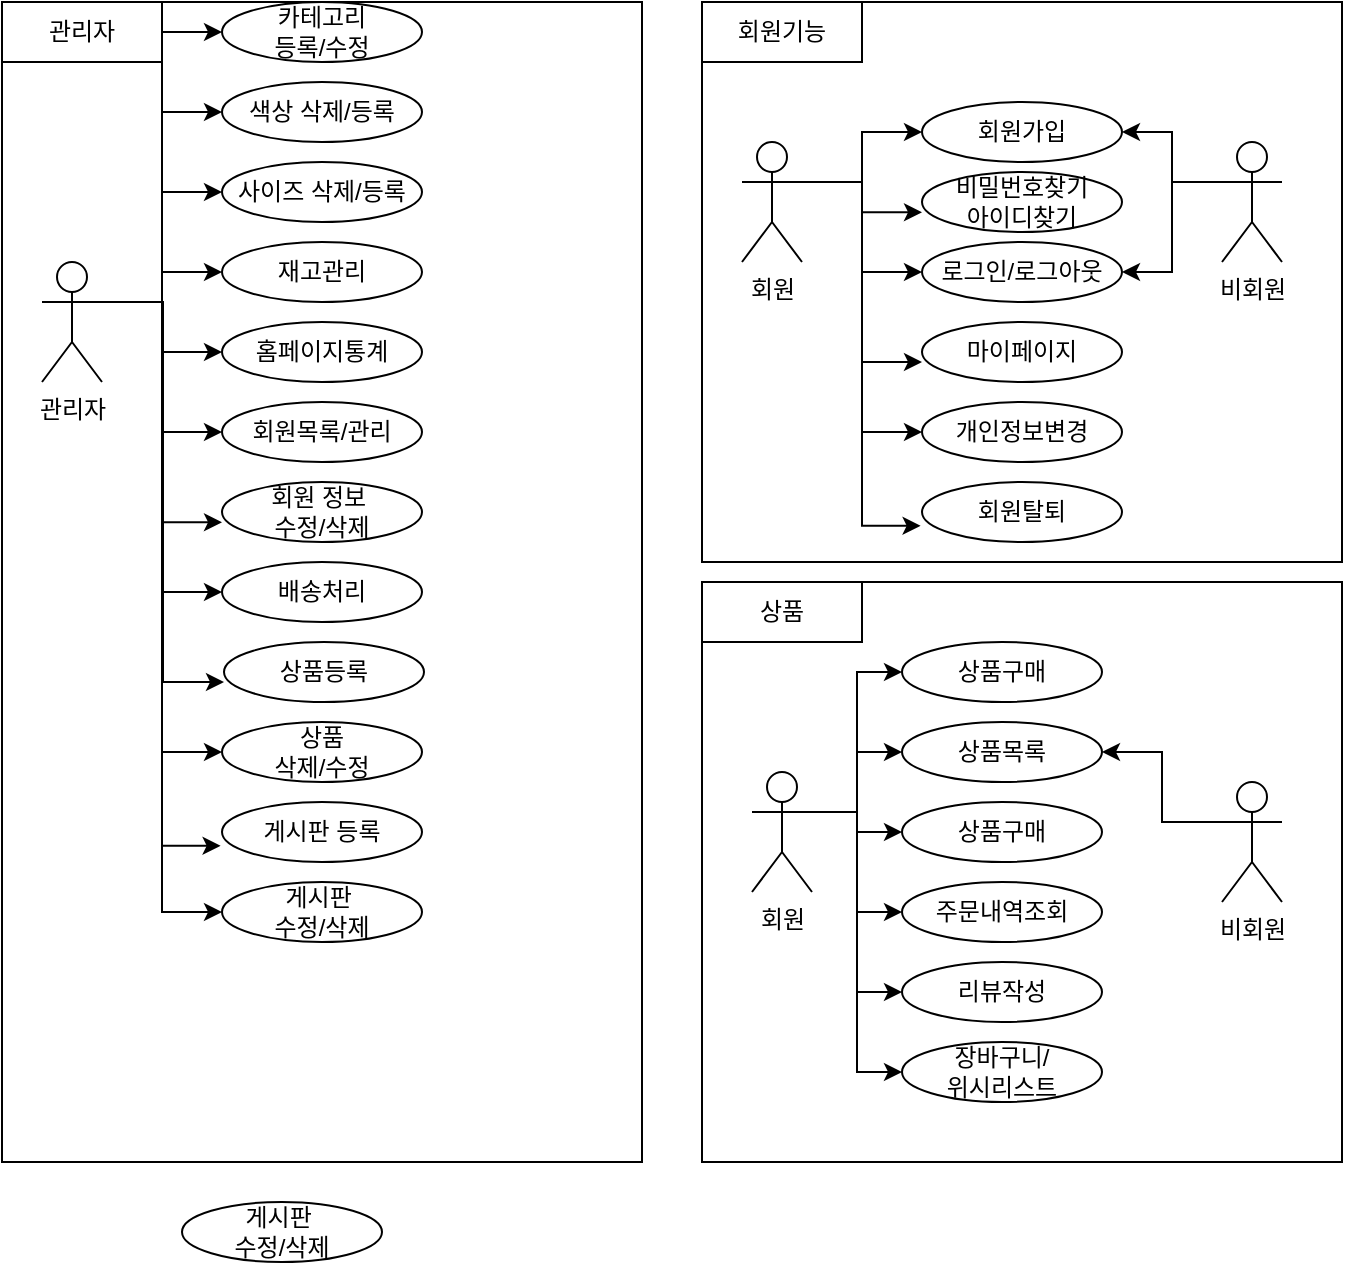 <mxfile version="15.7.3" type="github">
  <diagram id="vsWGDtyikbRDqJUN1txh" name="Page-1">
    <mxGraphModel dx="1147" dy="2974" grid="1" gridSize="10" guides="1" tooltips="1" connect="1" arrows="1" fold="1" page="1" pageScale="1" pageWidth="827" pageHeight="1169" math="0" shadow="0">
      <root>
        <mxCell id="0" />
        <mxCell id="1" parent="0" />
        <mxCell id="zvOVA_19NKyjhbdjS4DR-78" value="" style="rounded=0;whiteSpace=wrap;html=1;" vertex="1" parent="1">
          <mxGeometry x="470" y="-1090" width="320" height="290" as="geometry" />
        </mxCell>
        <mxCell id="zvOVA_19NKyjhbdjS4DR-76" value="" style="rounded=0;whiteSpace=wrap;html=1;" vertex="1" parent="1">
          <mxGeometry x="470" y="-1380" width="320" height="280" as="geometry" />
        </mxCell>
        <mxCell id="zvOVA_19NKyjhbdjS4DR-67" style="edgeStyle=orthogonalEdgeStyle;rounded=0;orthogonalLoop=1;jettySize=auto;html=1;exitX=1;exitY=0.333;exitDx=0;exitDy=0;exitPerimeter=0;entryX=0;entryY=0.5;entryDx=0;entryDy=0;" edge="1" parent="1" source="zvOVA_19NKyjhbdjS4DR-40" target="zvOVA_19NKyjhbdjS4DR-62">
          <mxGeometry relative="1" as="geometry" />
        </mxCell>
        <mxCell id="zvOVA_19NKyjhbdjS4DR-68" style="edgeStyle=orthogonalEdgeStyle;rounded=0;orthogonalLoop=1;jettySize=auto;html=1;exitX=1;exitY=0.333;exitDx=0;exitDy=0;exitPerimeter=0;entryX=0;entryY=0.671;entryDx=0;entryDy=0;entryPerimeter=0;" edge="1" parent="1" source="zvOVA_19NKyjhbdjS4DR-40" target="zvOVA_19NKyjhbdjS4DR-63">
          <mxGeometry relative="1" as="geometry" />
        </mxCell>
        <mxCell id="zvOVA_19NKyjhbdjS4DR-69" style="edgeStyle=orthogonalEdgeStyle;rounded=0;orthogonalLoop=1;jettySize=auto;html=1;exitX=1;exitY=0.333;exitDx=0;exitDy=0;exitPerimeter=0;entryX=0;entryY=0.5;entryDx=0;entryDy=0;" edge="1" parent="1" source="zvOVA_19NKyjhbdjS4DR-40" target="zvOVA_19NKyjhbdjS4DR-64">
          <mxGeometry relative="1" as="geometry">
            <Array as="points">
              <mxPoint x="550" y="-1290" />
              <mxPoint x="550" y="-1245" />
            </Array>
          </mxGeometry>
        </mxCell>
        <mxCell id="zvOVA_19NKyjhbdjS4DR-70" style="edgeStyle=orthogonalEdgeStyle;rounded=0;orthogonalLoop=1;jettySize=auto;html=1;exitX=1;exitY=0.333;exitDx=0;exitDy=0;exitPerimeter=0;entryX=0;entryY=0.667;entryDx=0;entryDy=0;entryPerimeter=0;" edge="1" parent="1" source="zvOVA_19NKyjhbdjS4DR-40" target="zvOVA_19NKyjhbdjS4DR-65">
          <mxGeometry relative="1" as="geometry" />
        </mxCell>
        <mxCell id="zvOVA_19NKyjhbdjS4DR-72" style="edgeStyle=orthogonalEdgeStyle;rounded=0;orthogonalLoop=1;jettySize=auto;html=1;exitX=1;exitY=0.333;exitDx=0;exitDy=0;exitPerimeter=0;entryX=0;entryY=0.5;entryDx=0;entryDy=0;" edge="1" parent="1" source="zvOVA_19NKyjhbdjS4DR-40" target="zvOVA_19NKyjhbdjS4DR-66">
          <mxGeometry relative="1" as="geometry" />
        </mxCell>
        <mxCell id="zvOVA_19NKyjhbdjS4DR-73" style="edgeStyle=orthogonalEdgeStyle;rounded=0;orthogonalLoop=1;jettySize=auto;html=1;exitX=1;exitY=0.333;exitDx=0;exitDy=0;exitPerimeter=0;entryX=-0.007;entryY=0.729;entryDx=0;entryDy=0;entryPerimeter=0;" edge="1" parent="1" source="zvOVA_19NKyjhbdjS4DR-40" target="zvOVA_19NKyjhbdjS4DR-61">
          <mxGeometry relative="1" as="geometry" />
        </mxCell>
        <mxCell id="zvOVA_19NKyjhbdjS4DR-40" value="회원&lt;br&gt;" style="shape=umlActor;verticalLabelPosition=bottom;verticalAlign=top;html=1;outlineConnect=0;" vertex="1" parent="1">
          <mxGeometry x="490" y="-1310" width="30" height="60" as="geometry" />
        </mxCell>
        <mxCell id="zvOVA_19NKyjhbdjS4DR-74" style="edgeStyle=orthogonalEdgeStyle;rounded=0;orthogonalLoop=1;jettySize=auto;html=1;exitX=0;exitY=0.333;exitDx=0;exitDy=0;exitPerimeter=0;entryX=1;entryY=0.5;entryDx=0;entryDy=0;" edge="1" parent="1" source="zvOVA_19NKyjhbdjS4DR-41" target="zvOVA_19NKyjhbdjS4DR-62">
          <mxGeometry relative="1" as="geometry" />
        </mxCell>
        <mxCell id="zvOVA_19NKyjhbdjS4DR-75" style="edgeStyle=orthogonalEdgeStyle;rounded=0;orthogonalLoop=1;jettySize=auto;html=1;exitX=0;exitY=0.333;exitDx=0;exitDy=0;exitPerimeter=0;entryX=1;entryY=0.5;entryDx=0;entryDy=0;" edge="1" parent="1" source="zvOVA_19NKyjhbdjS4DR-41" target="zvOVA_19NKyjhbdjS4DR-64">
          <mxGeometry relative="1" as="geometry" />
        </mxCell>
        <mxCell id="zvOVA_19NKyjhbdjS4DR-41" value="비회원" style="shape=umlActor;verticalLabelPosition=bottom;verticalAlign=top;html=1;outlineConnect=0;" vertex="1" parent="1">
          <mxGeometry x="730" y="-1310" width="30" height="60" as="geometry" />
        </mxCell>
        <mxCell id="zvOVA_19NKyjhbdjS4DR-61" value="회원탈퇴" style="ellipse;whiteSpace=wrap;html=1;" vertex="1" parent="1">
          <mxGeometry x="580" y="-1140" width="100" height="30" as="geometry" />
        </mxCell>
        <mxCell id="zvOVA_19NKyjhbdjS4DR-62" value="회원가입" style="ellipse;whiteSpace=wrap;html=1;" vertex="1" parent="1">
          <mxGeometry x="580" y="-1330" width="100" height="30" as="geometry" />
        </mxCell>
        <mxCell id="zvOVA_19NKyjhbdjS4DR-63" value="비밀번호찾기&lt;br&gt;아이디찾기" style="ellipse;whiteSpace=wrap;html=1;" vertex="1" parent="1">
          <mxGeometry x="580" y="-1295" width="100" height="30" as="geometry" />
        </mxCell>
        <mxCell id="zvOVA_19NKyjhbdjS4DR-64" value="로그인/로그아웃" style="ellipse;whiteSpace=wrap;html=1;" vertex="1" parent="1">
          <mxGeometry x="580" y="-1260" width="100" height="30" as="geometry" />
        </mxCell>
        <mxCell id="zvOVA_19NKyjhbdjS4DR-65" value="마이페이지" style="ellipse;whiteSpace=wrap;html=1;" vertex="1" parent="1">
          <mxGeometry x="580" y="-1220" width="100" height="30" as="geometry" />
        </mxCell>
        <mxCell id="zvOVA_19NKyjhbdjS4DR-66" value="개인정보변경" style="ellipse;whiteSpace=wrap;html=1;" vertex="1" parent="1">
          <mxGeometry x="580" y="-1180" width="100" height="30" as="geometry" />
        </mxCell>
        <mxCell id="zvOVA_19NKyjhbdjS4DR-77" value="회원기능" style="rounded=0;whiteSpace=wrap;html=1;" vertex="1" parent="1">
          <mxGeometry x="470" y="-1380" width="80" height="30" as="geometry" />
        </mxCell>
        <mxCell id="zvOVA_19NKyjhbdjS4DR-79" value="상품" style="rounded=0;whiteSpace=wrap;html=1;" vertex="1" parent="1">
          <mxGeometry x="470" y="-1090" width="80" height="30" as="geometry" />
        </mxCell>
        <mxCell id="zvOVA_19NKyjhbdjS4DR-88" style="edgeStyle=orthogonalEdgeStyle;rounded=0;orthogonalLoop=1;jettySize=auto;html=1;exitX=1;exitY=0.333;exitDx=0;exitDy=0;exitPerimeter=0;entryX=0;entryY=0.5;entryDx=0;entryDy=0;" edge="1" parent="1" source="zvOVA_19NKyjhbdjS4DR-80" target="zvOVA_19NKyjhbdjS4DR-82">
          <mxGeometry relative="1" as="geometry" />
        </mxCell>
        <mxCell id="zvOVA_19NKyjhbdjS4DR-89" style="edgeStyle=orthogonalEdgeStyle;rounded=0;orthogonalLoop=1;jettySize=auto;html=1;exitX=1;exitY=0.333;exitDx=0;exitDy=0;exitPerimeter=0;entryX=0;entryY=0.5;entryDx=0;entryDy=0;" edge="1" parent="1" source="zvOVA_19NKyjhbdjS4DR-80" target="zvOVA_19NKyjhbdjS4DR-83">
          <mxGeometry relative="1" as="geometry" />
        </mxCell>
        <mxCell id="zvOVA_19NKyjhbdjS4DR-90" style="edgeStyle=orthogonalEdgeStyle;rounded=0;orthogonalLoop=1;jettySize=auto;html=1;exitX=1;exitY=0.333;exitDx=0;exitDy=0;exitPerimeter=0;entryX=0;entryY=0.5;entryDx=0;entryDy=0;" edge="1" parent="1" source="zvOVA_19NKyjhbdjS4DR-80" target="zvOVA_19NKyjhbdjS4DR-85">
          <mxGeometry relative="1" as="geometry" />
        </mxCell>
        <mxCell id="zvOVA_19NKyjhbdjS4DR-91" style="edgeStyle=orthogonalEdgeStyle;rounded=0;orthogonalLoop=1;jettySize=auto;html=1;exitX=1;exitY=0.333;exitDx=0;exitDy=0;exitPerimeter=0;entryX=0;entryY=0.5;entryDx=0;entryDy=0;" edge="1" parent="1" source="zvOVA_19NKyjhbdjS4DR-80" target="zvOVA_19NKyjhbdjS4DR-86">
          <mxGeometry relative="1" as="geometry" />
        </mxCell>
        <mxCell id="zvOVA_19NKyjhbdjS4DR-92" style="edgeStyle=orthogonalEdgeStyle;rounded=0;orthogonalLoop=1;jettySize=auto;html=1;exitX=1;exitY=0.333;exitDx=0;exitDy=0;exitPerimeter=0;entryX=0;entryY=0.5;entryDx=0;entryDy=0;" edge="1" parent="1" source="zvOVA_19NKyjhbdjS4DR-80" target="zvOVA_19NKyjhbdjS4DR-84">
          <mxGeometry relative="1" as="geometry" />
        </mxCell>
        <mxCell id="zvOVA_19NKyjhbdjS4DR-95" style="edgeStyle=orthogonalEdgeStyle;rounded=0;orthogonalLoop=1;jettySize=auto;html=1;exitX=1;exitY=0.333;exitDx=0;exitDy=0;exitPerimeter=0;entryX=0;entryY=0.5;entryDx=0;entryDy=0;" edge="1" parent="1" source="zvOVA_19NKyjhbdjS4DR-80" target="zvOVA_19NKyjhbdjS4DR-94">
          <mxGeometry relative="1" as="geometry" />
        </mxCell>
        <mxCell id="zvOVA_19NKyjhbdjS4DR-80" value="회원&lt;br&gt;" style="shape=umlActor;verticalLabelPosition=bottom;verticalAlign=top;html=1;outlineConnect=0;" vertex="1" parent="1">
          <mxGeometry x="495" y="-995" width="30" height="60" as="geometry" />
        </mxCell>
        <mxCell id="zvOVA_19NKyjhbdjS4DR-93" style="edgeStyle=orthogonalEdgeStyle;rounded=0;orthogonalLoop=1;jettySize=auto;html=1;exitX=0;exitY=0.333;exitDx=0;exitDy=0;exitPerimeter=0;" edge="1" parent="1" source="zvOVA_19NKyjhbdjS4DR-81" target="zvOVA_19NKyjhbdjS4DR-83">
          <mxGeometry relative="1" as="geometry" />
        </mxCell>
        <mxCell id="zvOVA_19NKyjhbdjS4DR-81" value="비회원" style="shape=umlActor;verticalLabelPosition=bottom;verticalAlign=top;html=1;outlineConnect=0;" vertex="1" parent="1">
          <mxGeometry x="730" y="-990" width="30" height="60" as="geometry" />
        </mxCell>
        <mxCell id="zvOVA_19NKyjhbdjS4DR-82" value="상품구매" style="ellipse;whiteSpace=wrap;html=1;" vertex="1" parent="1">
          <mxGeometry x="570" y="-1060" width="100" height="30" as="geometry" />
        </mxCell>
        <mxCell id="zvOVA_19NKyjhbdjS4DR-83" value="상품목록" style="ellipse;whiteSpace=wrap;html=1;" vertex="1" parent="1">
          <mxGeometry x="570" y="-1020" width="100" height="30" as="geometry" />
        </mxCell>
        <mxCell id="zvOVA_19NKyjhbdjS4DR-84" value="리뷰작성" style="ellipse;whiteSpace=wrap;html=1;" vertex="1" parent="1">
          <mxGeometry x="570" y="-900" width="100" height="30" as="geometry" />
        </mxCell>
        <mxCell id="zvOVA_19NKyjhbdjS4DR-85" value="상품구매" style="ellipse;whiteSpace=wrap;html=1;" vertex="1" parent="1">
          <mxGeometry x="570" y="-980" width="100" height="30" as="geometry" />
        </mxCell>
        <mxCell id="zvOVA_19NKyjhbdjS4DR-86" value="주문내역조회" style="ellipse;whiteSpace=wrap;html=1;" vertex="1" parent="1">
          <mxGeometry x="570" y="-940" width="100" height="30" as="geometry" />
        </mxCell>
        <mxCell id="zvOVA_19NKyjhbdjS4DR-94" value="장바구니/&lt;br&gt;위시리스트" style="ellipse;whiteSpace=wrap;html=1;" vertex="1" parent="1">
          <mxGeometry x="570" y="-860" width="100" height="30" as="geometry" />
        </mxCell>
        <mxCell id="zvOVA_19NKyjhbdjS4DR-96" value="" style="rounded=0;whiteSpace=wrap;html=1;" vertex="1" parent="1">
          <mxGeometry x="120" y="-1380" width="320" height="580" as="geometry" />
        </mxCell>
        <mxCell id="zvOVA_19NKyjhbdjS4DR-97" style="edgeStyle=orthogonalEdgeStyle;rounded=0;orthogonalLoop=1;jettySize=auto;html=1;exitX=1;exitY=0.333;exitDx=0;exitDy=0;exitPerimeter=0;entryX=0;entryY=0.5;entryDx=0;entryDy=0;" edge="1" parent="1" source="zvOVA_19NKyjhbdjS4DR-103" target="zvOVA_19NKyjhbdjS4DR-108">
          <mxGeometry relative="1" as="geometry" />
        </mxCell>
        <mxCell id="zvOVA_19NKyjhbdjS4DR-98" style="edgeStyle=orthogonalEdgeStyle;rounded=0;orthogonalLoop=1;jettySize=auto;html=1;exitX=1;exitY=0.333;exitDx=0;exitDy=0;exitPerimeter=0;entryX=0;entryY=0.671;entryDx=0;entryDy=0;entryPerimeter=0;" edge="1" parent="1" source="zvOVA_19NKyjhbdjS4DR-103" target="zvOVA_19NKyjhbdjS4DR-109">
          <mxGeometry relative="1" as="geometry" />
        </mxCell>
        <mxCell id="zvOVA_19NKyjhbdjS4DR-100" style="edgeStyle=orthogonalEdgeStyle;rounded=0;orthogonalLoop=1;jettySize=auto;html=1;exitX=1;exitY=0.333;exitDx=0;exitDy=0;exitPerimeter=0;entryX=0;entryY=0.667;entryDx=0;entryDy=0;entryPerimeter=0;" edge="1" parent="1" source="zvOVA_19NKyjhbdjS4DR-103" target="zvOVA_19NKyjhbdjS4DR-111">
          <mxGeometry relative="1" as="geometry" />
        </mxCell>
        <mxCell id="zvOVA_19NKyjhbdjS4DR-101" style="edgeStyle=orthogonalEdgeStyle;rounded=0;orthogonalLoop=1;jettySize=auto;html=1;exitX=1;exitY=0.333;exitDx=0;exitDy=0;exitPerimeter=0;entryX=0;entryY=0.5;entryDx=0;entryDy=0;" edge="1" parent="1" source="zvOVA_19NKyjhbdjS4DR-103" target="zvOVA_19NKyjhbdjS4DR-112">
          <mxGeometry relative="1" as="geometry" />
        </mxCell>
        <mxCell id="zvOVA_19NKyjhbdjS4DR-102" style="edgeStyle=orthogonalEdgeStyle;rounded=0;orthogonalLoop=1;jettySize=auto;html=1;exitX=1;exitY=0.333;exitDx=0;exitDy=0;exitPerimeter=0;entryX=-0.007;entryY=0.729;entryDx=0;entryDy=0;entryPerimeter=0;" edge="1" parent="1" source="zvOVA_19NKyjhbdjS4DR-103" target="zvOVA_19NKyjhbdjS4DR-107">
          <mxGeometry relative="1" as="geometry" />
        </mxCell>
        <mxCell id="zvOVA_19NKyjhbdjS4DR-126" style="edgeStyle=orthogonalEdgeStyle;rounded=0;orthogonalLoop=1;jettySize=auto;html=1;exitX=1;exitY=0.333;exitDx=0;exitDy=0;exitPerimeter=0;entryX=0;entryY=0.5;entryDx=0;entryDy=0;" edge="1" parent="1" source="zvOVA_19NKyjhbdjS4DR-103" target="zvOVA_19NKyjhbdjS4DR-120">
          <mxGeometry relative="1" as="geometry" />
        </mxCell>
        <mxCell id="zvOVA_19NKyjhbdjS4DR-127" style="edgeStyle=orthogonalEdgeStyle;rounded=0;orthogonalLoop=1;jettySize=auto;html=1;exitX=1;exitY=0.333;exitDx=0;exitDy=0;exitPerimeter=0;entryX=0;entryY=0.5;entryDx=0;entryDy=0;" edge="1" parent="1" source="zvOVA_19NKyjhbdjS4DR-103" target="zvOVA_19NKyjhbdjS4DR-122">
          <mxGeometry relative="1" as="geometry" />
        </mxCell>
        <mxCell id="zvOVA_19NKyjhbdjS4DR-128" style="edgeStyle=orthogonalEdgeStyle;rounded=0;orthogonalLoop=1;jettySize=auto;html=1;exitX=1;exitY=0.333;exitDx=0;exitDy=0;exitPerimeter=0;entryX=0;entryY=0.5;entryDx=0;entryDy=0;" edge="1" parent="1" source="zvOVA_19NKyjhbdjS4DR-103" target="zvOVA_19NKyjhbdjS4DR-123">
          <mxGeometry relative="1" as="geometry" />
        </mxCell>
        <mxCell id="zvOVA_19NKyjhbdjS4DR-129" style="edgeStyle=orthogonalEdgeStyle;rounded=0;orthogonalLoop=1;jettySize=auto;html=1;exitX=1;exitY=0.333;exitDx=0;exitDy=0;exitPerimeter=0;entryX=0;entryY=0.5;entryDx=0;entryDy=0;" edge="1" parent="1" source="zvOVA_19NKyjhbdjS4DR-103" target="zvOVA_19NKyjhbdjS4DR-124">
          <mxGeometry relative="1" as="geometry" />
        </mxCell>
        <mxCell id="zvOVA_19NKyjhbdjS4DR-130" style="edgeStyle=orthogonalEdgeStyle;rounded=0;orthogonalLoop=1;jettySize=auto;html=1;exitX=1;exitY=0.333;exitDx=0;exitDy=0;exitPerimeter=0;entryX=0;entryY=0.5;entryDx=0;entryDy=0;" edge="1" parent="1" source="zvOVA_19NKyjhbdjS4DR-103" target="zvOVA_19NKyjhbdjS4DR-125">
          <mxGeometry relative="1" as="geometry" />
        </mxCell>
        <mxCell id="zvOVA_19NKyjhbdjS4DR-131" style="edgeStyle=orthogonalEdgeStyle;rounded=0;orthogonalLoop=1;jettySize=auto;html=1;exitX=1;exitY=0.333;exitDx=0;exitDy=0;exitPerimeter=0;entryX=0;entryY=0.5;entryDx=0;entryDy=0;" edge="1" parent="1" source="zvOVA_19NKyjhbdjS4DR-103" target="zvOVA_19NKyjhbdjS4DR-110">
          <mxGeometry relative="1" as="geometry" />
        </mxCell>
        <mxCell id="zvOVA_19NKyjhbdjS4DR-134" style="edgeStyle=orthogonalEdgeStyle;rounded=0;orthogonalLoop=1;jettySize=auto;html=1;exitX=1;exitY=0.333;exitDx=0;exitDy=0;exitPerimeter=0;entryX=0;entryY=0.5;entryDx=0;entryDy=0;" edge="1" parent="1" source="zvOVA_19NKyjhbdjS4DR-103" target="zvOVA_19NKyjhbdjS4DR-133">
          <mxGeometry relative="1" as="geometry" />
        </mxCell>
        <mxCell id="zvOVA_19NKyjhbdjS4DR-103" value="관리자" style="shape=umlActor;verticalLabelPosition=bottom;verticalAlign=top;html=1;outlineConnect=0;" vertex="1" parent="1">
          <mxGeometry x="140" y="-1250" width="30" height="60" as="geometry" />
        </mxCell>
        <mxCell id="zvOVA_19NKyjhbdjS4DR-107" value="게시판 등록" style="ellipse;whiteSpace=wrap;html=1;" vertex="1" parent="1">
          <mxGeometry x="230" y="-980" width="100" height="30" as="geometry" />
        </mxCell>
        <mxCell id="zvOVA_19NKyjhbdjS4DR-108" value="회원목록/관리" style="ellipse;whiteSpace=wrap;html=1;" vertex="1" parent="1">
          <mxGeometry x="230" y="-1180" width="100" height="30" as="geometry" />
        </mxCell>
        <mxCell id="zvOVA_19NKyjhbdjS4DR-109" value="회원 정보&amp;nbsp;&lt;br&gt;수정/삭제" style="ellipse;whiteSpace=wrap;html=1;" vertex="1" parent="1">
          <mxGeometry x="230" y="-1140" width="100" height="30" as="geometry" />
        </mxCell>
        <mxCell id="zvOVA_19NKyjhbdjS4DR-110" value="배송처리" style="ellipse;whiteSpace=wrap;html=1;" vertex="1" parent="1">
          <mxGeometry x="230" y="-1100" width="100" height="30" as="geometry" />
        </mxCell>
        <mxCell id="zvOVA_19NKyjhbdjS4DR-111" value="상품등록" style="ellipse;whiteSpace=wrap;html=1;" vertex="1" parent="1">
          <mxGeometry x="231" y="-1060" width="100" height="30" as="geometry" />
        </mxCell>
        <mxCell id="zvOVA_19NKyjhbdjS4DR-112" value="상품&lt;br&gt;삭제/수정" style="ellipse;whiteSpace=wrap;html=1;" vertex="1" parent="1">
          <mxGeometry x="230" y="-1020" width="100" height="30" as="geometry" />
        </mxCell>
        <mxCell id="zvOVA_19NKyjhbdjS4DR-113" value="관리자" style="rounded=0;whiteSpace=wrap;html=1;" vertex="1" parent="1">
          <mxGeometry x="120" y="-1380" width="80" height="30" as="geometry" />
        </mxCell>
        <mxCell id="zvOVA_19NKyjhbdjS4DR-120" value="카테고리&lt;br&gt;등록/수정" style="ellipse;whiteSpace=wrap;html=1;" vertex="1" parent="1">
          <mxGeometry x="230" y="-1380" width="100" height="30" as="geometry" />
        </mxCell>
        <mxCell id="zvOVA_19NKyjhbdjS4DR-122" value="색상 삭제/등록" style="ellipse;whiteSpace=wrap;html=1;" vertex="1" parent="1">
          <mxGeometry x="230" y="-1340" width="100" height="30" as="geometry" />
        </mxCell>
        <mxCell id="zvOVA_19NKyjhbdjS4DR-123" value="사이즈 삭제/등록" style="ellipse;whiteSpace=wrap;html=1;" vertex="1" parent="1">
          <mxGeometry x="230" y="-1300" width="100" height="30" as="geometry" />
        </mxCell>
        <mxCell id="zvOVA_19NKyjhbdjS4DR-124" value="재고관리" style="ellipse;whiteSpace=wrap;html=1;" vertex="1" parent="1">
          <mxGeometry x="230" y="-1260" width="100" height="30" as="geometry" />
        </mxCell>
        <mxCell id="zvOVA_19NKyjhbdjS4DR-125" value="홈페이지통계" style="ellipse;whiteSpace=wrap;html=1;" vertex="1" parent="1">
          <mxGeometry x="230" y="-1220" width="100" height="30" as="geometry" />
        </mxCell>
        <mxCell id="zvOVA_19NKyjhbdjS4DR-133" value="게시판&amp;nbsp;&lt;br&gt;수정/삭제" style="ellipse;whiteSpace=wrap;html=1;" vertex="1" parent="1">
          <mxGeometry x="230" y="-940" width="100" height="30" as="geometry" />
        </mxCell>
        <mxCell id="zvOVA_19NKyjhbdjS4DR-137" value="게시판&amp;nbsp;&lt;br&gt;수정/삭제" style="ellipse;whiteSpace=wrap;html=1;" vertex="1" parent="1">
          <mxGeometry x="210" y="-780" width="100" height="30" as="geometry" />
        </mxCell>
      </root>
    </mxGraphModel>
  </diagram>
</mxfile>
